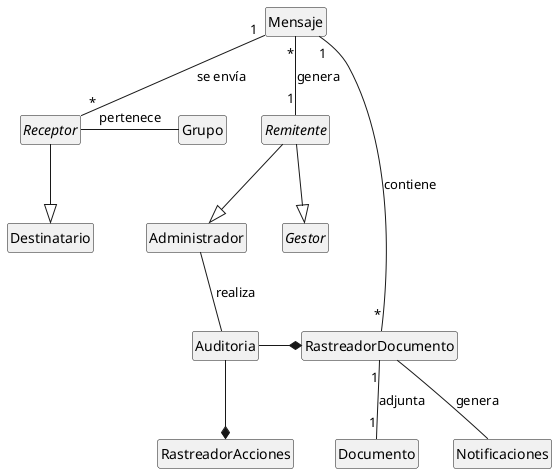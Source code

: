 @startuml
hide empty members
hide circle

abstract Remitente

class Notificaciones

abstract Gestor

class Mensaje

class RastreadorDocumento

abstract Receptor

class Destinatario

class Administrador

class Grupo

class Documento

class Auditoria

class RastreadorAcciones

Mensaje  "1"--"*" RastreadorDocumento : contiene

Mensaje  "1"-d-"*" Receptor : se envía

Remitente --|> Administrador
Remitente --|> Gestor

Receptor --|> Destinatario 

Receptor -r- Grupo : pertenece

RastreadorDocumento -- Notificaciones : genera

Remitente "1"-u-"*" Mensaje : genera

Administrador -- Auditoria : realiza

Auditoria --* RastreadorAcciones
Auditoria -r-* RastreadorDocumento

RastreadorDocumento "1"--"1" Documento: adjunta
@enduml